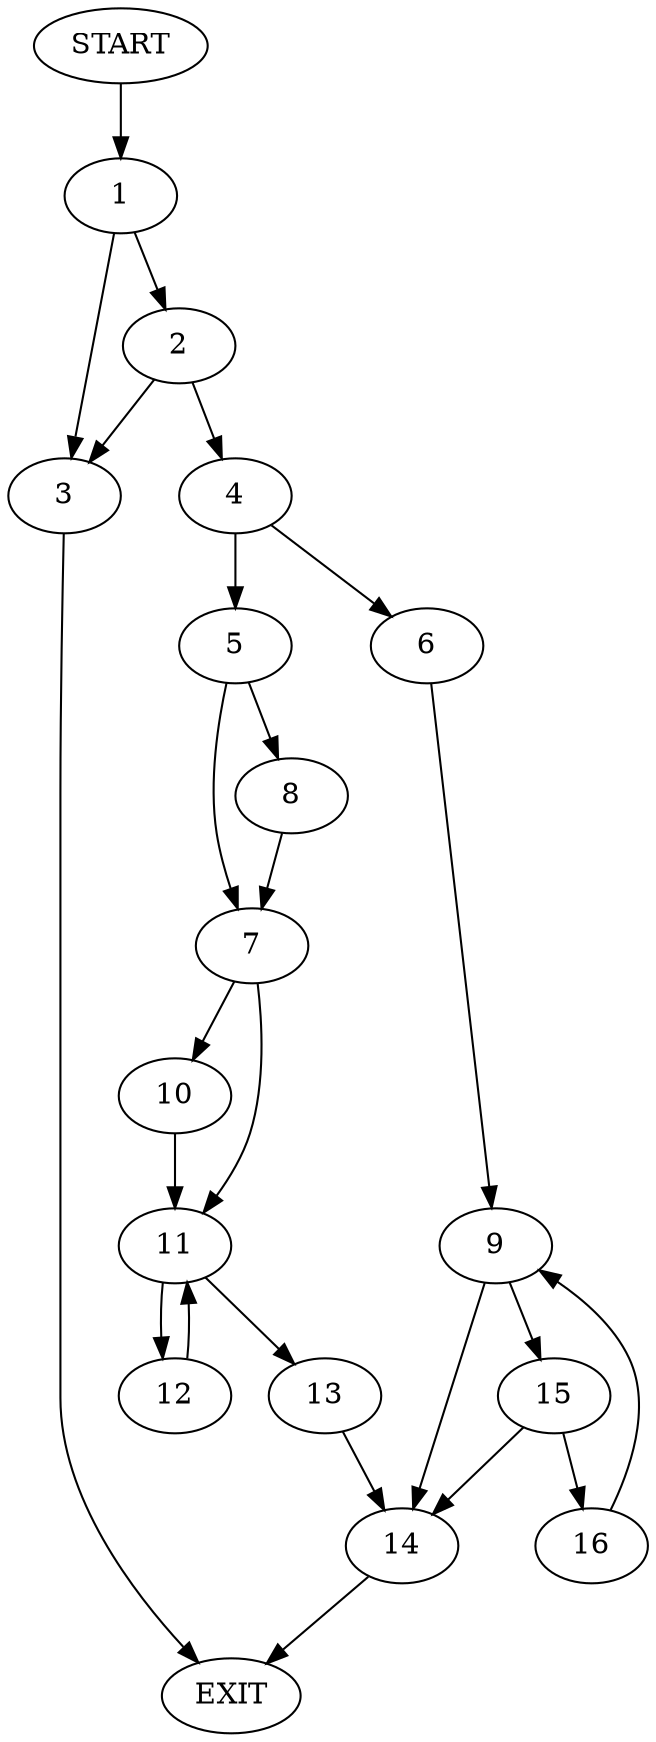 digraph {
0 [label="START"]
17 [label="EXIT"]
0 -> 1
1 -> 2
1 -> 3
2 -> 3
2 -> 4
3 -> 17
4 -> 5
4 -> 6
5 -> 7
5 -> 8
6 -> 9
7 -> 10
7 -> 11
8 -> 7
10 -> 11
11 -> 12
11 -> 13
13 -> 14
12 -> 11
14 -> 17
9 -> 14
9 -> 15
15 -> 16
15 -> 14
16 -> 9
}
